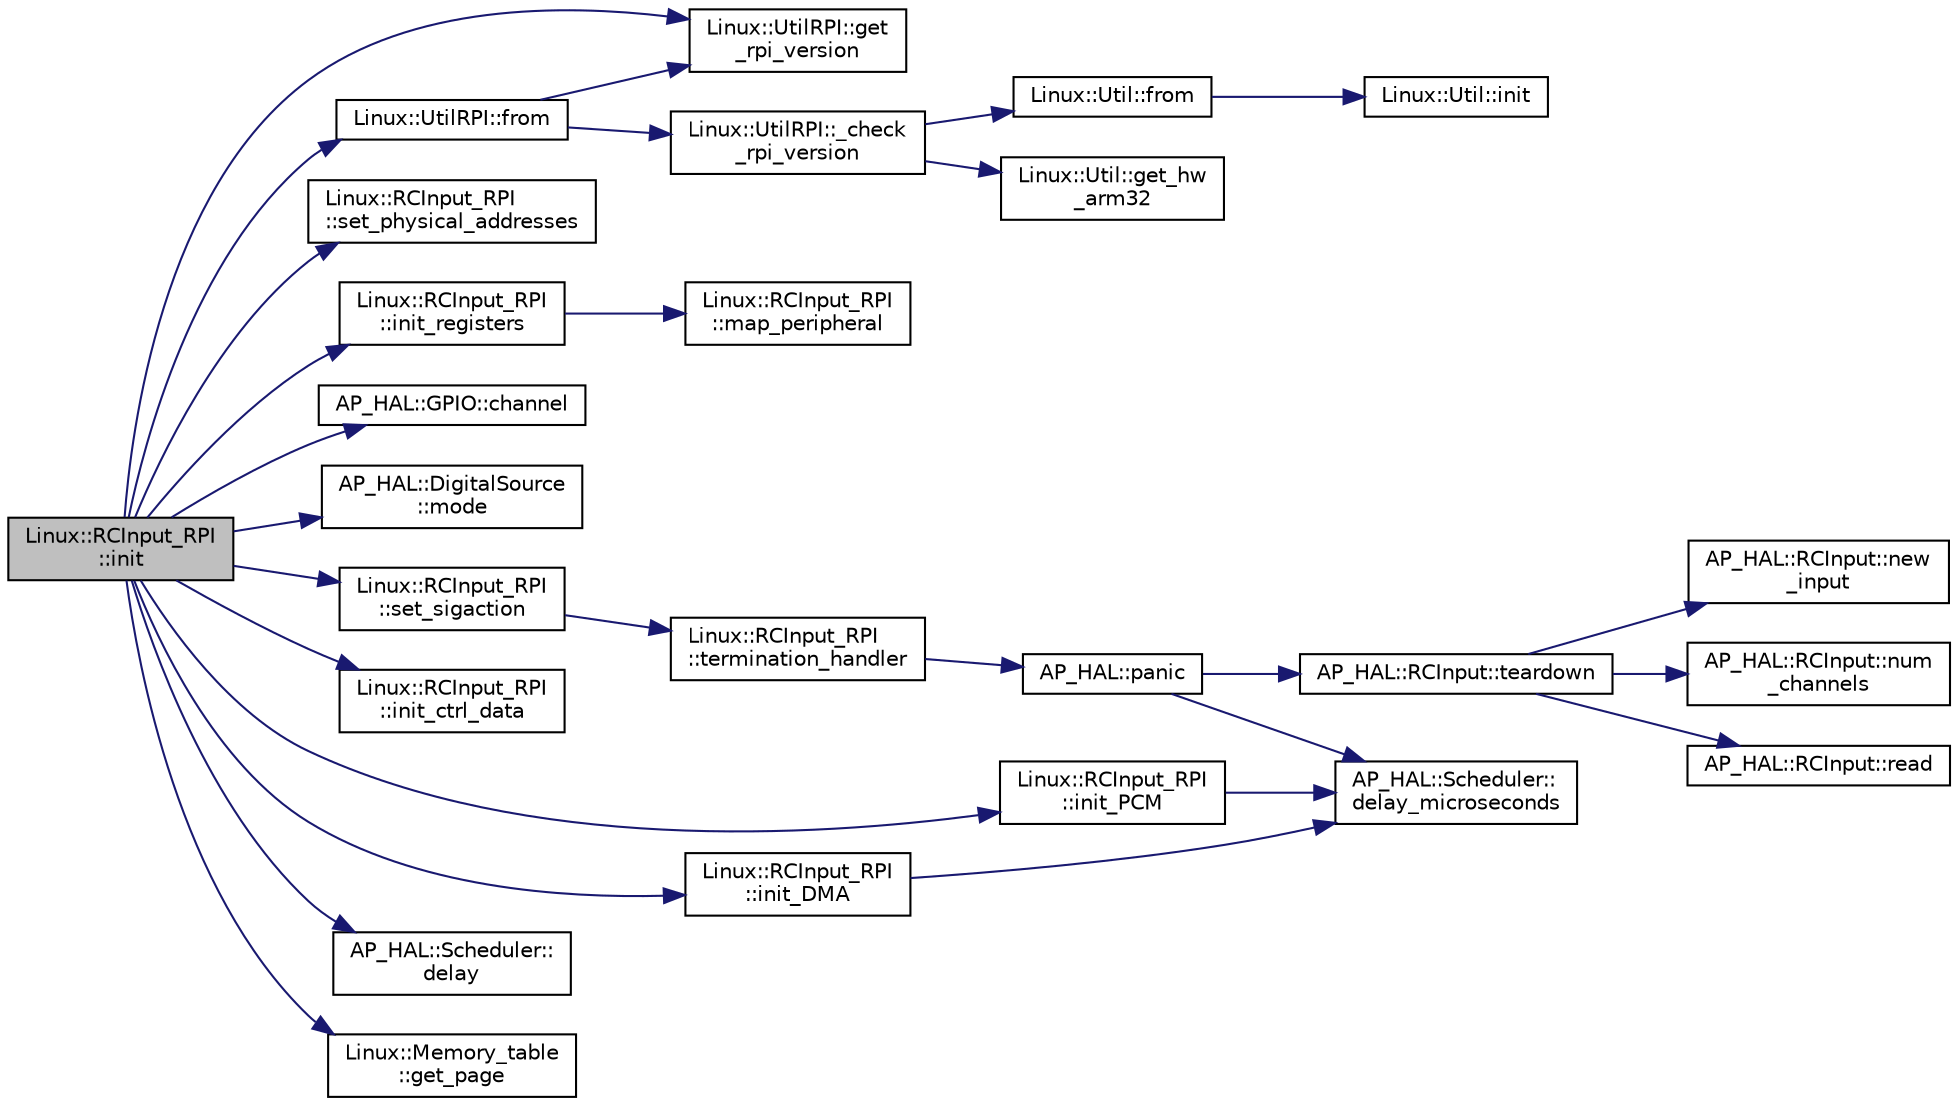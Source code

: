 digraph "Linux::RCInput_RPI::init"
{
 // INTERACTIVE_SVG=YES
  edge [fontname="Helvetica",fontsize="10",labelfontname="Helvetica",labelfontsize="10"];
  node [fontname="Helvetica",fontsize="10",shape=record];
  rankdir="LR";
  Node1 [label="Linux::RCInput_RPI\l::init",height=0.2,width=0.4,color="black", fillcolor="grey75", style="filled", fontcolor="black"];
  Node1 -> Node2 [color="midnightblue",fontsize="10",style="solid",fontname="Helvetica"];
  Node2 [label="Linux::UtilRPI::from",height=0.2,width=0.4,color="black", fillcolor="white", style="filled",URL="$classLinux_1_1UtilRPI.html#afedbcee2b1a62aef8fed5ed490ae79e5"];
  Node2 -> Node3 [color="midnightblue",fontsize="10",style="solid",fontname="Helvetica"];
  Node3 [label="Linux::UtilRPI::get\l_rpi_version",height=0.2,width=0.4,color="black", fillcolor="white", style="filled",URL="$classLinux_1_1UtilRPI.html#a7e03a21aab9e4239e6b1f9de450b0afe"];
  Node2 -> Node4 [color="midnightblue",fontsize="10",style="solid",fontname="Helvetica"];
  Node4 [label="Linux::UtilRPI::_check\l_rpi_version",height=0.2,width=0.4,color="black", fillcolor="white", style="filled",URL="$classLinux_1_1UtilRPI.html#a99273928b19ddccf3faa6164b9f61fdf"];
  Node4 -> Node5 [color="midnightblue",fontsize="10",style="solid",fontname="Helvetica"];
  Node5 [label="Linux::Util::from",height=0.2,width=0.4,color="black", fillcolor="white", style="filled",URL="$classLinux_1_1Util.html#addd6070e02a90ee0a7063f0c3db4fecc"];
  Node5 -> Node6 [color="midnightblue",fontsize="10",style="solid",fontname="Helvetica"];
  Node6 [label="Linux::Util::init",height=0.2,width=0.4,color="black", fillcolor="white", style="filled",URL="$classLinux_1_1Util.html#ae03dc062803bf3bcda9cbd77e781c7d4"];
  Node4 -> Node7 [color="midnightblue",fontsize="10",style="solid",fontname="Helvetica"];
  Node7 [label="Linux::Util::get_hw\l_arm32",height=0.2,width=0.4,color="black", fillcolor="white", style="filled",URL="$classLinux_1_1Util.html#a7be36bbc123b07ab7c5b5e583773f39a"];
  Node1 -> Node3 [color="midnightblue",fontsize="10",style="solid",fontname="Helvetica"];
  Node1 -> Node8 [color="midnightblue",fontsize="10",style="solid",fontname="Helvetica"];
  Node8 [label="Linux::RCInput_RPI\l::set_physical_addresses",height=0.2,width=0.4,color="black", fillcolor="white", style="filled",URL="$classLinux_1_1RCInput__RPI.html#aca29aa08a908e9486c35f41cff321630"];
  Node1 -> Node9 [color="midnightblue",fontsize="10",style="solid",fontname="Helvetica"];
  Node9 [label="Linux::RCInput_RPI\l::init_registers",height=0.2,width=0.4,color="black", fillcolor="white", style="filled",URL="$classLinux_1_1RCInput__RPI.html#a7035b84cf9b0caca3d7d76793bc44134"];
  Node9 -> Node10 [color="midnightblue",fontsize="10",style="solid",fontname="Helvetica"];
  Node10 [label="Linux::RCInput_RPI\l::map_peripheral",height=0.2,width=0.4,color="black", fillcolor="white", style="filled",URL="$classLinux_1_1RCInput__RPI.html#a9834ebd85551fb31ba22e87cbaa85c8c"];
  Node1 -> Node11 [color="midnightblue",fontsize="10",style="solid",fontname="Helvetica"];
  Node11 [label="AP_HAL::GPIO::channel",height=0.2,width=0.4,color="black", fillcolor="white", style="filled",URL="$classAP__HAL_1_1GPIO.html#a4e8955091af056240f447b68b76725bb"];
  Node1 -> Node12 [color="midnightblue",fontsize="10",style="solid",fontname="Helvetica"];
  Node12 [label="AP_HAL::DigitalSource\l::mode",height=0.2,width=0.4,color="black", fillcolor="white", style="filled",URL="$classAP__HAL_1_1DigitalSource.html#af16b96dab1499f30659a1fd892df6c2d"];
  Node1 -> Node13 [color="midnightblue",fontsize="10",style="solid",fontname="Helvetica"];
  Node13 [label="Linux::RCInput_RPI\l::set_sigaction",height=0.2,width=0.4,color="black", fillcolor="white", style="filled",URL="$classLinux_1_1RCInput__RPI.html#a912d87350e1f22ae464d827ce2fe30f1"];
  Node13 -> Node14 [color="midnightblue",fontsize="10",style="solid",fontname="Helvetica"];
  Node14 [label="Linux::RCInput_RPI\l::termination_handler",height=0.2,width=0.4,color="black", fillcolor="white", style="filled",URL="$classLinux_1_1RCInput__RPI.html#ac3198d5cc0409aba0ff0f6f6f6413a92"];
  Node14 -> Node15 [color="midnightblue",fontsize="10",style="solid",fontname="Helvetica"];
  Node15 [label="AP_HAL::panic",height=0.2,width=0.4,color="black", fillcolor="white", style="filled",URL="$namespaceAP__HAL.html#a71832f03d849a0c088f04fc98d3c8143"];
  Node15 -> Node16 [color="midnightblue",fontsize="10",style="solid",fontname="Helvetica"];
  Node16 [label="AP_HAL::RCInput::teardown",height=0.2,width=0.4,color="black", fillcolor="white", style="filled",URL="$classAP__HAL_1_1RCInput.html#a2bea13d38f2b9ae8bf5193a3a69f0a31"];
  Node16 -> Node17 [color="midnightblue",fontsize="10",style="solid",fontname="Helvetica"];
  Node17 [label="AP_HAL::RCInput::new\l_input",height=0.2,width=0.4,color="black", fillcolor="white", style="filled",URL="$classAP__HAL_1_1RCInput.html#aee1fade33080edef83dd7db0fad0f7da"];
  Node16 -> Node18 [color="midnightblue",fontsize="10",style="solid",fontname="Helvetica"];
  Node18 [label="AP_HAL::RCInput::num\l_channels",height=0.2,width=0.4,color="black", fillcolor="white", style="filled",URL="$classAP__HAL_1_1RCInput.html#ae55f959c6115c1f41783af3a2b6c4fcd"];
  Node16 -> Node19 [color="midnightblue",fontsize="10",style="solid",fontname="Helvetica"];
  Node19 [label="AP_HAL::RCInput::read",height=0.2,width=0.4,color="black", fillcolor="white", style="filled",URL="$classAP__HAL_1_1RCInput.html#a078fd7e6d2e6a899009ec674a8e03498"];
  Node15 -> Node20 [color="midnightblue",fontsize="10",style="solid",fontname="Helvetica"];
  Node20 [label="AP_HAL::Scheduler::\ldelay_microseconds",height=0.2,width=0.4,color="black", fillcolor="white", style="filled",URL="$classAP__HAL_1_1Scheduler.html#a78c4f1b1f192ac1c99544b6cc8f099b0"];
  Node1 -> Node21 [color="midnightblue",fontsize="10",style="solid",fontname="Helvetica"];
  Node21 [label="Linux::RCInput_RPI\l::init_ctrl_data",height=0.2,width=0.4,color="black", fillcolor="white", style="filled",URL="$classLinux_1_1RCInput__RPI.html#a309e5ccb91164e90e3f651e2d150e257"];
  Node1 -> Node22 [color="midnightblue",fontsize="10",style="solid",fontname="Helvetica"];
  Node22 [label="Linux::RCInput_RPI\l::init_PCM",height=0.2,width=0.4,color="black", fillcolor="white", style="filled",URL="$classLinux_1_1RCInput__RPI.html#ad191e8308482964e99ece1a6e7155097"];
  Node22 -> Node20 [color="midnightblue",fontsize="10",style="solid",fontname="Helvetica"];
  Node1 -> Node23 [color="midnightblue",fontsize="10",style="solid",fontname="Helvetica"];
  Node23 [label="Linux::RCInput_RPI\l::init_DMA",height=0.2,width=0.4,color="black", fillcolor="white", style="filled",URL="$classLinux_1_1RCInput__RPI.html#afb3a00c5f68eb1d146f9b21d46dc119c"];
  Node23 -> Node20 [color="midnightblue",fontsize="10",style="solid",fontname="Helvetica"];
  Node1 -> Node24 [color="midnightblue",fontsize="10",style="solid",fontname="Helvetica"];
  Node24 [label="AP_HAL::Scheduler::\ldelay",height=0.2,width=0.4,color="black", fillcolor="white", style="filled",URL="$classAP__HAL_1_1Scheduler.html#ab3175e2e6223ccfe82f957e41cc12b26"];
  Node1 -> Node25 [color="midnightblue",fontsize="10",style="solid",fontname="Helvetica"];
  Node25 [label="Linux::Memory_table\l::get_page",height=0.2,width=0.4,color="black", fillcolor="white", style="filled",URL="$classLinux_1_1Memory__table.html#a2b4856f2bee04a2a38de1a389fdf619e"];
}
